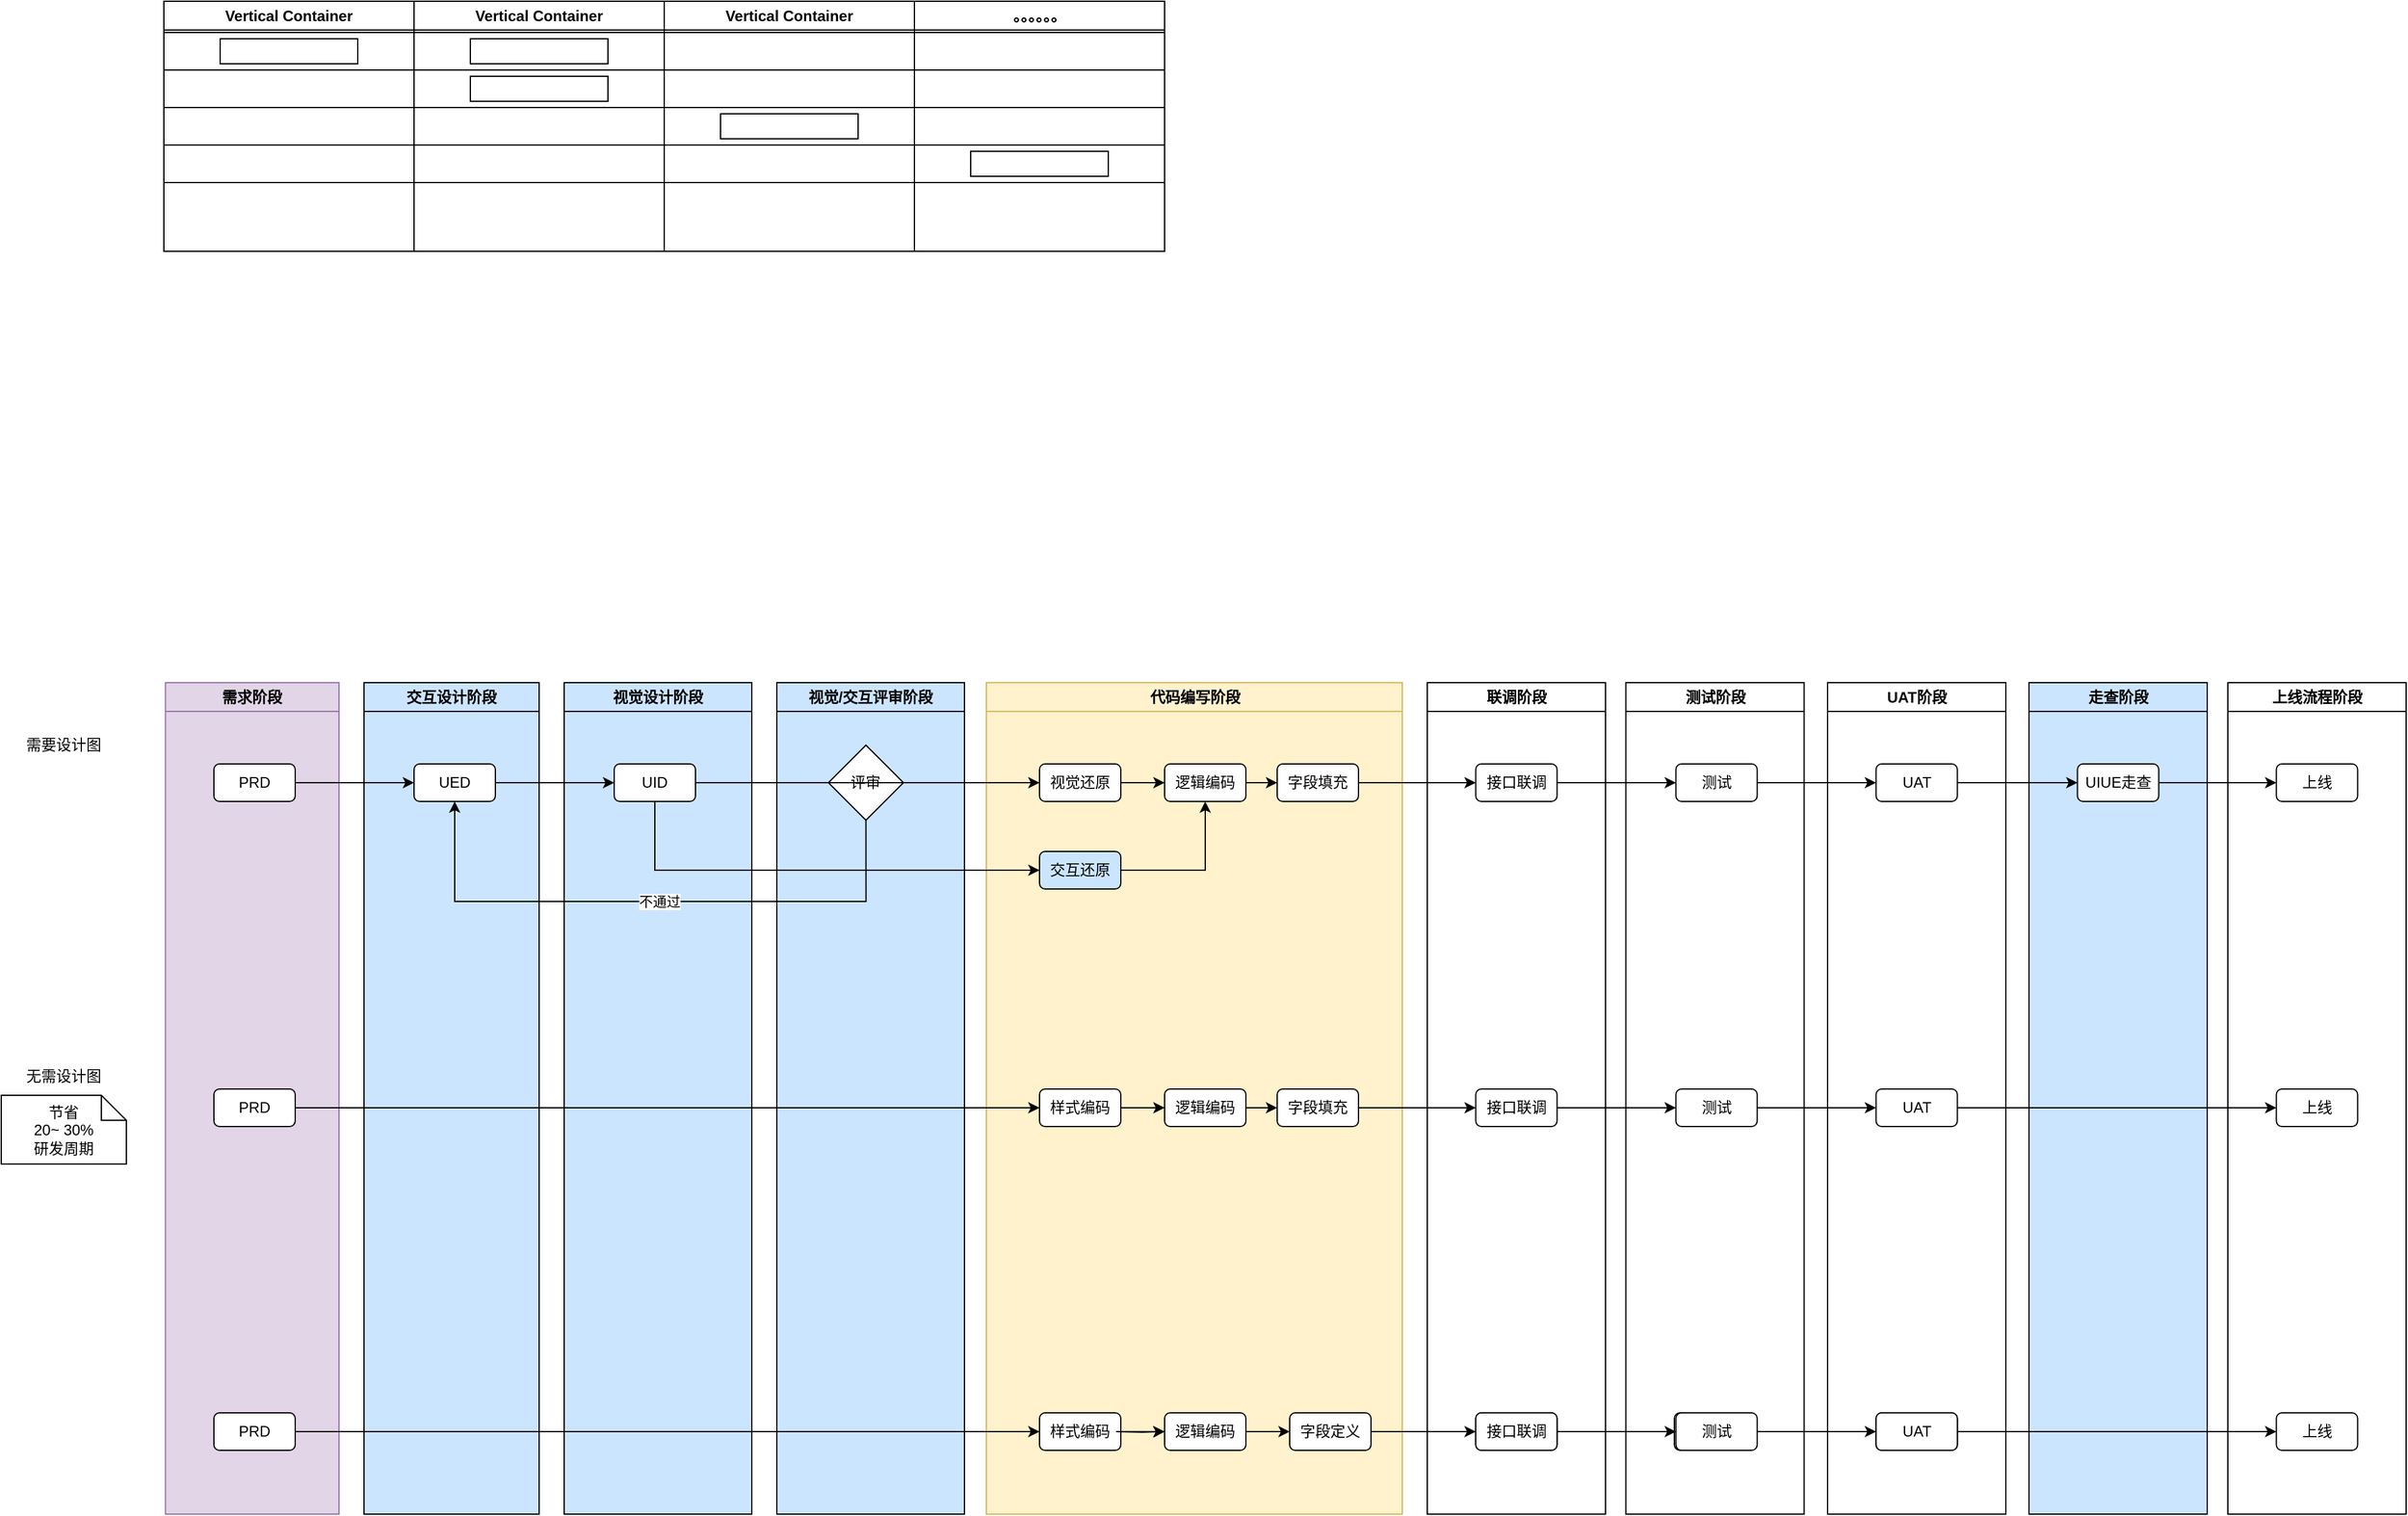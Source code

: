 <mxfile version="26.1.0">
  <diagram name="第 1 页" id="ajtBjw0Y2TWfrJRZztik">
    <mxGraphModel dx="2739" dy="1092" grid="1" gridSize="10" guides="1" tooltips="1" connect="1" arrows="1" fold="1" page="1" pageScale="1" pageWidth="827" pageHeight="1169" math="0" shadow="0">
      <root>
        <mxCell id="0" />
        <mxCell id="1" parent="0" />
        <mxCell id="ziaTT8W9rmz3EXv0RYZL-85" value="需求阶段" style="swimlane;whiteSpace=wrap;html=1;fillColor=#E1D5E7;strokeColor=#9673a6;swimlaneFillColor=#E1D5E7;" vertex="1" parent="1">
          <mxGeometry x="81.25" y="585" width="138.75" height="665" as="geometry" />
        </mxCell>
        <mxCell id="ziaTT8W9rmz3EXv0RYZL-52" value="PRD" style="rounded=1;whiteSpace=wrap;html=1;" vertex="1" parent="ziaTT8W9rmz3EXv0RYZL-85">
          <mxGeometry x="38.75" y="325" width="65" height="30" as="geometry" />
        </mxCell>
        <mxCell id="ziaTT8W9rmz3EXv0RYZL-19" value="交互设计阶段" style="swimlane;whiteSpace=wrap;html=1;swimlaneFillColor=#CCE5FF;fillColor=#CCE5FF;gradientColor=none;" vertex="1" parent="1">
          <mxGeometry x="240" y="585" width="140" height="665" as="geometry" />
        </mxCell>
        <mxCell id="ziaTT8W9rmz3EXv0RYZL-24" value="视觉设计阶段" style="swimlane;whiteSpace=wrap;html=1;swimlaneFillColor=#CCE5FF;fillColor=#CCE5FF;gradientColor=none;" vertex="1" parent="1">
          <mxGeometry x="400" y="585" width="150" height="665" as="geometry" />
        </mxCell>
        <mxCell id="ziaTT8W9rmz3EXv0RYZL-110" value="视觉/交互评审阶段" style="swimlane;whiteSpace=wrap;html=1;swimlaneFillColor=#CCE5FF;fillColor=#CCE5FF;gradientColor=none;" vertex="1" parent="1">
          <mxGeometry x="570" y="585" width="150" height="665" as="geometry" />
        </mxCell>
        <mxCell id="ziaTT8W9rmz3EXv0RYZL-113" value="评审" style="rhombus;whiteSpace=wrap;html=1;" vertex="1" parent="ziaTT8W9rmz3EXv0RYZL-110">
          <mxGeometry x="41.25" y="50" width="60" height="60" as="geometry" />
        </mxCell>
        <mxCell id="ziaTT8W9rmz3EXv0RYZL-74" value="代码编写阶段" style="swimlane;whiteSpace=wrap;html=1;fillColor=#fff2cc;strokeColor=#d6b656;swimlaneFillColor=#FFF2CC;" vertex="1" parent="1">
          <mxGeometry x="737.5" y="585" width="332.5" height="665" as="geometry" />
        </mxCell>
        <mxCell id="ziaTT8W9rmz3EXv0RYZL-130" style="edgeStyle=orthogonalEdgeStyle;rounded=0;orthogonalLoop=1;jettySize=auto;html=1;exitX=1;exitY=0.5;exitDx=0;exitDy=0;entryX=0;entryY=0.5;entryDx=0;entryDy=0;" edge="1" parent="ziaTT8W9rmz3EXv0RYZL-74" source="ziaTT8W9rmz3EXv0RYZL-4" target="ziaTT8W9rmz3EXv0RYZL-128">
          <mxGeometry relative="1" as="geometry" />
        </mxCell>
        <mxCell id="ziaTT8W9rmz3EXv0RYZL-4" value="视觉还原" style="rounded=1;whiteSpace=wrap;html=1;" vertex="1" parent="ziaTT8W9rmz3EXv0RYZL-74">
          <mxGeometry x="42.5" y="65" width="65" height="30" as="geometry" />
        </mxCell>
        <mxCell id="ziaTT8W9rmz3EXv0RYZL-129" style="edgeStyle=orthogonalEdgeStyle;rounded=0;orthogonalLoop=1;jettySize=auto;html=1;exitX=1;exitY=0.5;exitDx=0;exitDy=0;" edge="1" parent="ziaTT8W9rmz3EXv0RYZL-74" source="ziaTT8W9rmz3EXv0RYZL-5" target="ziaTT8W9rmz3EXv0RYZL-128">
          <mxGeometry relative="1" as="geometry" />
        </mxCell>
        <mxCell id="ziaTT8W9rmz3EXv0RYZL-5" value="交互还原" style="rounded=1;whiteSpace=wrap;html=1;fillColor=#CCE5FF;" vertex="1" parent="ziaTT8W9rmz3EXv0RYZL-74">
          <mxGeometry x="42.5" y="135" width="65" height="30" as="geometry" />
        </mxCell>
        <mxCell id="ziaTT8W9rmz3EXv0RYZL-197" style="edgeStyle=orthogonalEdgeStyle;rounded=0;orthogonalLoop=1;jettySize=auto;html=1;exitX=1;exitY=0.5;exitDx=0;exitDy=0;" edge="1" parent="ziaTT8W9rmz3EXv0RYZL-74" source="ziaTT8W9rmz3EXv0RYZL-128">
          <mxGeometry relative="1" as="geometry">
            <mxPoint x="232.5" y="79.762" as="targetPoint" />
          </mxGeometry>
        </mxCell>
        <mxCell id="ziaTT8W9rmz3EXv0RYZL-128" value="逻辑编码" style="rounded=1;whiteSpace=wrap;html=1;" vertex="1" parent="ziaTT8W9rmz3EXv0RYZL-74">
          <mxGeometry x="142.5" y="65" width="65" height="30" as="geometry" />
        </mxCell>
        <mxCell id="ziaTT8W9rmz3EXv0RYZL-188" value="字段填充" style="rounded=1;whiteSpace=wrap;html=1;" vertex="1" parent="ziaTT8W9rmz3EXv0RYZL-74">
          <mxGeometry x="232.5" y="325" width="65" height="30" as="geometry" />
        </mxCell>
        <mxCell id="ziaTT8W9rmz3EXv0RYZL-189" value="字段填充" style="rounded=1;whiteSpace=wrap;html=1;" vertex="1" parent="ziaTT8W9rmz3EXv0RYZL-74">
          <mxGeometry x="232.5" y="65" width="65" height="30" as="geometry" />
        </mxCell>
        <mxCell id="ziaTT8W9rmz3EXv0RYZL-192" style="edgeStyle=orthogonalEdgeStyle;rounded=0;orthogonalLoop=1;jettySize=auto;html=1;exitX=1;exitY=0.5;exitDx=0;exitDy=0;entryX=0;entryY=0.5;entryDx=0;entryDy=0;" edge="1" parent="ziaTT8W9rmz3EXv0RYZL-74" source="ziaTT8W9rmz3EXv0RYZL-111" target="ziaTT8W9rmz3EXv0RYZL-188">
          <mxGeometry relative="1" as="geometry" />
        </mxCell>
        <mxCell id="ziaTT8W9rmz3EXv0RYZL-111" value="逻辑编码" style="rounded=1;whiteSpace=wrap;html=1;" vertex="1" parent="ziaTT8W9rmz3EXv0RYZL-74">
          <mxGeometry x="142.5" y="325" width="65" height="30" as="geometry" />
        </mxCell>
        <mxCell id="ziaTT8W9rmz3EXv0RYZL-191" style="edgeStyle=orthogonalEdgeStyle;rounded=0;orthogonalLoop=1;jettySize=auto;html=1;exitX=1;exitY=0.5;exitDx=0;exitDy=0;" edge="1" parent="ziaTT8W9rmz3EXv0RYZL-74" source="ziaTT8W9rmz3EXv0RYZL-125">
          <mxGeometry relative="1" as="geometry">
            <mxPoint x="142.5" y="339.762" as="targetPoint" />
          </mxGeometry>
        </mxCell>
        <mxCell id="ziaTT8W9rmz3EXv0RYZL-125" value="样式编码" style="rounded=1;whiteSpace=wrap;html=1;" vertex="1" parent="ziaTT8W9rmz3EXv0RYZL-74">
          <mxGeometry x="42.5" y="325" width="65" height="30" as="geometry" />
        </mxCell>
        <mxCell id="ziaTT8W9rmz3EXv0RYZL-78" value="联调阶段" style="swimlane;whiteSpace=wrap;html=1;" vertex="1" parent="1">
          <mxGeometry x="1090" y="585" width="142.5" height="665" as="geometry" />
        </mxCell>
        <mxCell id="ziaTT8W9rmz3EXv0RYZL-63" value="接口联调" style="rounded=1;whiteSpace=wrap;html=1;" vertex="1" parent="ziaTT8W9rmz3EXv0RYZL-78">
          <mxGeometry x="38.75" y="325" width="65" height="30" as="geometry" />
        </mxCell>
        <mxCell id="ziaTT8W9rmz3EXv0RYZL-80" value="测试阶段" style="swimlane;whiteSpace=wrap;html=1;" vertex="1" parent="1">
          <mxGeometry x="1248.75" y="585" width="142.5" height="665" as="geometry" />
        </mxCell>
        <mxCell id="ziaTT8W9rmz3EXv0RYZL-65" value="测试" style="rounded=1;whiteSpace=wrap;html=1;" vertex="1" parent="ziaTT8W9rmz3EXv0RYZL-80">
          <mxGeometry x="40" y="325" width="65" height="30" as="geometry" />
        </mxCell>
        <mxCell id="ziaTT8W9rmz3EXv0RYZL-82" value="UAT阶段" style="swimlane;whiteSpace=wrap;html=1;" vertex="1" parent="1">
          <mxGeometry x="1410" y="585" width="142.5" height="665" as="geometry" />
        </mxCell>
        <mxCell id="ziaTT8W9rmz3EXv0RYZL-67" value="UAT" style="rounded=1;whiteSpace=wrap;html=1;" vertex="1" parent="ziaTT8W9rmz3EXv0RYZL-82">
          <mxGeometry x="38.75" y="325" width="65" height="30" as="geometry" />
        </mxCell>
        <mxCell id="ziaTT8W9rmz3EXv0RYZL-27" value="走查阶段" style="swimlane;whiteSpace=wrap;html=1;swimlaneFillColor=#CCE5FF;fillColor=#CCE5FF;gradientColor=none;" vertex="1" parent="1">
          <mxGeometry x="1571" y="585" width="142.5" height="665" as="geometry" />
        </mxCell>
        <mxCell id="ziaTT8W9rmz3EXv0RYZL-84" value="上线流程阶段" style="swimlane;whiteSpace=wrap;html=1;" vertex="1" parent="1">
          <mxGeometry x="1730" y="585" width="142.5" height="665" as="geometry" />
        </mxCell>
        <mxCell id="ziaTT8W9rmz3EXv0RYZL-72" value="上线" style="rounded=1;whiteSpace=wrap;html=1;" vertex="1" parent="ziaTT8W9rmz3EXv0RYZL-84">
          <mxGeometry x="38.75" y="325" width="65" height="30" as="geometry" />
        </mxCell>
        <mxCell id="MzRyn0qnfD5LSnEBf2ia-15" style="edgeStyle=orthogonalEdgeStyle;rounded=0;orthogonalLoop=1;jettySize=auto;html=1;entryX=0;entryY=0.5;entryDx=0;entryDy=0;" parent="1" source="MzRyn0qnfD5LSnEBf2ia-10" target="MzRyn0qnfD5LSnEBf2ia-12" edge="1">
          <mxGeometry relative="1" as="geometry" />
        </mxCell>
        <mxCell id="MzRyn0qnfD5LSnEBf2ia-6" value="" style="rounded=0;whiteSpace=wrap;html=1;" parent="1" vertex="1">
          <mxGeometry x="80" y="95" width="800" height="30" as="geometry" />
        </mxCell>
        <mxCell id="MzRyn0qnfD5LSnEBf2ia-5" value="" style="rounded=0;whiteSpace=wrap;html=1;" parent="1" vertex="1">
          <mxGeometry x="80" y="65" width="800" height="30" as="geometry" />
        </mxCell>
        <mxCell id="MzRyn0qnfD5LSnEBf2ia-23" value="" style="rounded=0;whiteSpace=wrap;html=1;" parent="1" vertex="1">
          <mxGeometry x="80" y="125" width="800" height="30" as="geometry" />
        </mxCell>
        <mxCell id="MzRyn0qnfD5LSnEBf2ia-24" value="" style="rounded=0;whiteSpace=wrap;html=1;" parent="1" vertex="1">
          <mxGeometry x="80" y="155" width="800" height="30" as="geometry" />
        </mxCell>
        <mxCell id="MzRyn0qnfD5LSnEBf2ia-4" value="Vertical Container" style="swimlane;whiteSpace=wrap;html=1;" parent="1" vertex="1">
          <mxGeometry x="480" y="40" width="200" height="200" as="geometry" />
        </mxCell>
        <mxCell id="MzRyn0qnfD5LSnEBf2ia-25" value="" style="rounded=0;whiteSpace=wrap;html=1;" parent="MzRyn0qnfD5LSnEBf2ia-4" vertex="1">
          <mxGeometry x="45" y="90" width="110" height="20" as="geometry" />
        </mxCell>
        <mxCell id="MzRyn0qnfD5LSnEBf2ia-22" value="。。。。。。" style="swimlane;whiteSpace=wrap;html=1;" parent="1" vertex="1">
          <mxGeometry x="680" y="40" width="200" height="200" as="geometry" />
        </mxCell>
        <mxCell id="MzRyn0qnfD5LSnEBf2ia-2" value="Vertical Container" style="swimlane;whiteSpace=wrap;html=1;" parent="1" vertex="1">
          <mxGeometry x="80" y="40" width="200" height="200" as="geometry" />
        </mxCell>
        <mxCell id="MzRyn0qnfD5LSnEBf2ia-10" value="" style="rounded=0;whiteSpace=wrap;html=1;" parent="MzRyn0qnfD5LSnEBf2ia-2" vertex="1">
          <mxGeometry x="45" y="30" width="110" height="20" as="geometry" />
        </mxCell>
        <mxCell id="MzRyn0qnfD5LSnEBf2ia-3" value="Vertical Container" style="swimlane;whiteSpace=wrap;html=1;" parent="1" vertex="1">
          <mxGeometry x="280" y="40" width="200" height="200" as="geometry" />
        </mxCell>
        <mxCell id="MzRyn0qnfD5LSnEBf2ia-11" value="" style="rounded=0;whiteSpace=wrap;html=1;" parent="MzRyn0qnfD5LSnEBf2ia-3" vertex="1">
          <mxGeometry x="45" y="30" width="110" height="20" as="geometry" />
        </mxCell>
        <mxCell id="MzRyn0qnfD5LSnEBf2ia-12" value="" style="rounded=0;whiteSpace=wrap;html=1;" parent="MzRyn0qnfD5LSnEBf2ia-3" vertex="1">
          <mxGeometry x="45" y="60" width="110" height="20" as="geometry" />
        </mxCell>
        <mxCell id="MzRyn0qnfD5LSnEBf2ia-26" value="" style="rounded=0;whiteSpace=wrap;html=1;" parent="1" vertex="1">
          <mxGeometry x="725" y="160" width="110" height="20" as="geometry" />
        </mxCell>
        <mxCell id="ziaTT8W9rmz3EXv0RYZL-10" value="" style="edgeStyle=orthogonalEdgeStyle;rounded=0;orthogonalLoop=1;jettySize=auto;html=1;" edge="1" parent="1" source="ziaTT8W9rmz3EXv0RYZL-1" target="ziaTT8W9rmz3EXv0RYZL-2">
          <mxGeometry relative="1" as="geometry" />
        </mxCell>
        <mxCell id="ziaTT8W9rmz3EXv0RYZL-1" value="PRD" style="rounded=1;whiteSpace=wrap;html=1;" vertex="1" parent="1">
          <mxGeometry x="120" y="650" width="65" height="30" as="geometry" />
        </mxCell>
        <mxCell id="ziaTT8W9rmz3EXv0RYZL-11" value="" style="edgeStyle=orthogonalEdgeStyle;rounded=0;orthogonalLoop=1;jettySize=auto;html=1;" edge="1" parent="1" source="ziaTT8W9rmz3EXv0RYZL-2" target="ziaTT8W9rmz3EXv0RYZL-3">
          <mxGeometry relative="1" as="geometry" />
        </mxCell>
        <mxCell id="ziaTT8W9rmz3EXv0RYZL-2" value="UED" style="rounded=1;whiteSpace=wrap;html=1;" vertex="1" parent="1">
          <mxGeometry x="280" y="650" width="65" height="30" as="geometry" />
        </mxCell>
        <mxCell id="ziaTT8W9rmz3EXv0RYZL-12" value="" style="edgeStyle=orthogonalEdgeStyle;rounded=0;orthogonalLoop=1;jettySize=auto;html=1;" edge="1" parent="1" source="ziaTT8W9rmz3EXv0RYZL-3" target="ziaTT8W9rmz3EXv0RYZL-4">
          <mxGeometry relative="1" as="geometry" />
        </mxCell>
        <mxCell id="ziaTT8W9rmz3EXv0RYZL-17" style="edgeStyle=orthogonalEdgeStyle;rounded=0;orthogonalLoop=1;jettySize=auto;html=1;entryX=0;entryY=0.5;entryDx=0;entryDy=0;" edge="1" parent="1" source="ziaTT8W9rmz3EXv0RYZL-3" target="ziaTT8W9rmz3EXv0RYZL-5">
          <mxGeometry relative="1" as="geometry">
            <mxPoint x="480" y="740" as="targetPoint" />
            <Array as="points">
              <mxPoint x="473" y="735" />
            </Array>
          </mxGeometry>
        </mxCell>
        <mxCell id="ziaTT8W9rmz3EXv0RYZL-3" value="UID" style="rounded=1;whiteSpace=wrap;html=1;" vertex="1" parent="1">
          <mxGeometry x="440" y="650" width="65" height="30" as="geometry" />
        </mxCell>
        <mxCell id="ziaTT8W9rmz3EXv0RYZL-14" value="" style="edgeStyle=orthogonalEdgeStyle;rounded=0;orthogonalLoop=1;jettySize=auto;html=1;" edge="1" parent="1" source="ziaTT8W9rmz3EXv0RYZL-6" target="ziaTT8W9rmz3EXv0RYZL-7">
          <mxGeometry relative="1" as="geometry" />
        </mxCell>
        <mxCell id="ziaTT8W9rmz3EXv0RYZL-6" value="接口联调" style="rounded=1;whiteSpace=wrap;html=1;" vertex="1" parent="1">
          <mxGeometry x="1128.75" y="650" width="65" height="30" as="geometry" />
        </mxCell>
        <mxCell id="ziaTT8W9rmz3EXv0RYZL-15" value="" style="edgeStyle=orthogonalEdgeStyle;rounded=0;orthogonalLoop=1;jettySize=auto;html=1;" edge="1" parent="1" source="ziaTT8W9rmz3EXv0RYZL-7" target="ziaTT8W9rmz3EXv0RYZL-8">
          <mxGeometry relative="1" as="geometry" />
        </mxCell>
        <mxCell id="ziaTT8W9rmz3EXv0RYZL-7" value="测试" style="rounded=1;whiteSpace=wrap;html=1;" vertex="1" parent="1">
          <mxGeometry x="1288.75" y="650" width="65" height="30" as="geometry" />
        </mxCell>
        <mxCell id="ziaTT8W9rmz3EXv0RYZL-16" value="" style="edgeStyle=orthogonalEdgeStyle;rounded=0;orthogonalLoop=1;jettySize=auto;html=1;" edge="1" parent="1" source="ziaTT8W9rmz3EXv0RYZL-8" target="ziaTT8W9rmz3EXv0RYZL-9">
          <mxGeometry relative="1" as="geometry" />
        </mxCell>
        <mxCell id="ziaTT8W9rmz3EXv0RYZL-8" value="UAT" style="rounded=1;whiteSpace=wrap;html=1;" vertex="1" parent="1">
          <mxGeometry x="1448.75" y="650" width="65" height="30" as="geometry" />
        </mxCell>
        <mxCell id="ziaTT8W9rmz3EXv0RYZL-26" style="edgeStyle=orthogonalEdgeStyle;rounded=0;orthogonalLoop=1;jettySize=auto;html=1;exitX=1;exitY=0.5;exitDx=0;exitDy=0;entryX=0;entryY=0.5;entryDx=0;entryDy=0;" edge="1" parent="1" source="ziaTT8W9rmz3EXv0RYZL-9" target="ziaTT8W9rmz3EXv0RYZL-25">
          <mxGeometry relative="1" as="geometry" />
        </mxCell>
        <mxCell id="ziaTT8W9rmz3EXv0RYZL-9" value="UIUE走查" style="rounded=1;whiteSpace=wrap;html=1;" vertex="1" parent="1">
          <mxGeometry x="1609.75" y="650" width="65" height="30" as="geometry" />
        </mxCell>
        <mxCell id="ziaTT8W9rmz3EXv0RYZL-25" value="上线" style="rounded=1;whiteSpace=wrap;html=1;" vertex="1" parent="1">
          <mxGeometry x="1768.75" y="650" width="65" height="30" as="geometry" />
        </mxCell>
        <mxCell id="ziaTT8W9rmz3EXv0RYZL-62" value="" style="edgeStyle=orthogonalEdgeStyle;rounded=0;orthogonalLoop=1;jettySize=auto;html=1;" edge="1" parent="1" source="ziaTT8W9rmz3EXv0RYZL-63" target="ziaTT8W9rmz3EXv0RYZL-65">
          <mxGeometry relative="1" as="geometry" />
        </mxCell>
        <mxCell id="ziaTT8W9rmz3EXv0RYZL-64" value="" style="edgeStyle=orthogonalEdgeStyle;rounded=0;orthogonalLoop=1;jettySize=auto;html=1;" edge="1" parent="1" source="ziaTT8W9rmz3EXv0RYZL-65" target="ziaTT8W9rmz3EXv0RYZL-67">
          <mxGeometry relative="1" as="geometry" />
        </mxCell>
        <UserObject label="需要设计图" placeholders="1" name="Variable" id="ziaTT8W9rmz3EXv0RYZL-103">
          <mxCell style="text;html=1;strokeColor=none;fillColor=none;align=center;verticalAlign=middle;whiteSpace=wrap;overflow=hidden;" vertex="1" parent="1">
            <mxGeometry x="-40" y="625" width="80" height="20" as="geometry" />
          </mxCell>
        </UserObject>
        <UserObject label="无需设计图" placeholders="1" name="Variable" id="ziaTT8W9rmz3EXv0RYZL-104">
          <mxCell style="text;html=1;strokeColor=none;fillColor=none;align=center;verticalAlign=middle;whiteSpace=wrap;overflow=hidden;" vertex="1" parent="1">
            <mxGeometry x="-40" y="890" width="80" height="20" as="geometry" />
          </mxCell>
        </UserObject>
        <mxCell id="ziaTT8W9rmz3EXv0RYZL-107" value="&lt;div&gt;节省&lt;/div&gt;20~ 30%&lt;div&gt;研发周期&lt;/div&gt;" style="shape=note;size=20;whiteSpace=wrap;html=1;" vertex="1" parent="1">
          <mxGeometry x="-50" y="915" width="100" height="55" as="geometry" />
        </mxCell>
        <mxCell id="ziaTT8W9rmz3EXv0RYZL-123" style="edgeStyle=orthogonalEdgeStyle;rounded=0;orthogonalLoop=1;jettySize=auto;html=1;exitX=0.5;exitY=1;exitDx=0;exitDy=0;entryX=0.5;entryY=1;entryDx=0;entryDy=0;" edge="1" parent="1" source="ziaTT8W9rmz3EXv0RYZL-113" target="ziaTT8W9rmz3EXv0RYZL-2">
          <mxGeometry relative="1" as="geometry">
            <Array as="points">
              <mxPoint x="641" y="760" />
              <mxPoint x="313" y="760" />
            </Array>
          </mxGeometry>
        </mxCell>
        <mxCell id="ziaTT8W9rmz3EXv0RYZL-124" value="不通过" style="edgeLabel;html=1;align=center;verticalAlign=middle;resizable=0;points=[];" vertex="1" connectable="0" parent="ziaTT8W9rmz3EXv0RYZL-123">
          <mxGeometry x="-0.028" relative="1" as="geometry">
            <mxPoint as="offset" />
          </mxGeometry>
        </mxCell>
        <mxCell id="ziaTT8W9rmz3EXv0RYZL-126" value="" style="edgeStyle=orthogonalEdgeStyle;rounded=0;orthogonalLoop=1;jettySize=auto;html=1;exitX=1;exitY=0.5;exitDx=0;exitDy=0;entryX=0;entryY=0.5;entryDx=0;entryDy=0;" edge="1" parent="1" source="ziaTT8W9rmz3EXv0RYZL-52" target="ziaTT8W9rmz3EXv0RYZL-125">
          <mxGeometry relative="1" as="geometry">
            <mxPoint x="185" y="930" as="sourcePoint" />
            <mxPoint x="940" y="930" as="targetPoint" />
          </mxGeometry>
        </mxCell>
        <mxCell id="ziaTT8W9rmz3EXv0RYZL-168" value="接口联调" style="rounded=1;whiteSpace=wrap;html=1;" vertex="1" parent="1">
          <mxGeometry x="1128.75" y="1169" width="65" height="30" as="geometry" />
        </mxCell>
        <mxCell id="ziaTT8W9rmz3EXv0RYZL-169" value="测试" style="rounded=1;whiteSpace=wrap;html=1;" vertex="1" parent="1">
          <mxGeometry x="1287.5" y="1169" width="65" height="30" as="geometry" />
        </mxCell>
        <mxCell id="ziaTT8W9rmz3EXv0RYZL-170" value="UAT" style="rounded=1;whiteSpace=wrap;html=1;" vertex="1" parent="1">
          <mxGeometry x="1448.75" y="1169" width="65" height="30" as="geometry" />
        </mxCell>
        <mxCell id="ziaTT8W9rmz3EXv0RYZL-171" value="PRD" style="rounded=1;whiteSpace=wrap;html=1;" vertex="1" parent="1">
          <mxGeometry x="120" y="1169" width="65" height="30" as="geometry" />
        </mxCell>
        <mxCell id="ziaTT8W9rmz3EXv0RYZL-172" value="" style="edgeStyle=orthogonalEdgeStyle;rounded=0;orthogonalLoop=1;jettySize=auto;html=1;" edge="1" parent="1" source="ziaTT8W9rmz3EXv0RYZL-173" target="ziaTT8W9rmz3EXv0RYZL-175">
          <mxGeometry relative="1" as="geometry" />
        </mxCell>
        <mxCell id="ziaTT8W9rmz3EXv0RYZL-173" value="接口联调" style="rounded=1;whiteSpace=wrap;html=1;" vertex="1" parent="1">
          <mxGeometry x="1128.75" y="1169" width="65" height="30" as="geometry" />
        </mxCell>
        <mxCell id="ziaTT8W9rmz3EXv0RYZL-174" value="" style="edgeStyle=orthogonalEdgeStyle;rounded=0;orthogonalLoop=1;jettySize=auto;html=1;" edge="1" parent="1" source="ziaTT8W9rmz3EXv0RYZL-175" target="ziaTT8W9rmz3EXv0RYZL-176">
          <mxGeometry relative="1" as="geometry" />
        </mxCell>
        <mxCell id="ziaTT8W9rmz3EXv0RYZL-175" value="测试" style="rounded=1;whiteSpace=wrap;html=1;" vertex="1" parent="1">
          <mxGeometry x="1288.75" y="1169" width="65" height="30" as="geometry" />
        </mxCell>
        <mxCell id="ziaTT8W9rmz3EXv0RYZL-176" value="UAT" style="rounded=1;whiteSpace=wrap;html=1;" vertex="1" parent="1">
          <mxGeometry x="1448.75" y="1169" width="65" height="30" as="geometry" />
        </mxCell>
        <mxCell id="ziaTT8W9rmz3EXv0RYZL-177" value="上线" style="rounded=1;whiteSpace=wrap;html=1;" vertex="1" parent="1">
          <mxGeometry x="1768.75" y="1169" width="65" height="30" as="geometry" />
        </mxCell>
        <mxCell id="ziaTT8W9rmz3EXv0RYZL-178" style="edgeStyle=orthogonalEdgeStyle;rounded=0;orthogonalLoop=1;jettySize=auto;html=1;exitX=1;exitY=0.5;exitDx=0;exitDy=0;" edge="1" parent="1" source="ziaTT8W9rmz3EXv0RYZL-185" target="ziaTT8W9rmz3EXv0RYZL-173">
          <mxGeometry relative="1" as="geometry">
            <mxPoint x="841.25" y="1184" as="sourcePoint" />
          </mxGeometry>
        </mxCell>
        <mxCell id="ziaTT8W9rmz3EXv0RYZL-179" style="edgeStyle=orthogonalEdgeStyle;rounded=0;orthogonalLoop=1;jettySize=auto;html=1;exitX=1;exitY=0.5;exitDx=0;exitDy=0;" edge="1" parent="1" source="ziaTT8W9rmz3EXv0RYZL-170" target="ziaTT8W9rmz3EXv0RYZL-177">
          <mxGeometry relative="1" as="geometry" />
        </mxCell>
        <mxCell id="ziaTT8W9rmz3EXv0RYZL-180" value="" style="edgeStyle=orthogonalEdgeStyle;rounded=0;orthogonalLoop=1;jettySize=auto;html=1;exitX=1;exitY=0.5;exitDx=0;exitDy=0;entryX=0;entryY=0.5;entryDx=0;entryDy=0;" edge="1" parent="1" source="ziaTT8W9rmz3EXv0RYZL-182" target="ziaTT8W9rmz3EXv0RYZL-184">
          <mxGeometry relative="1" as="geometry">
            <mxPoint x="185" y="1184" as="sourcePoint" />
            <mxPoint x="1109" y="1184" as="targetPoint" />
          </mxGeometry>
        </mxCell>
        <mxCell id="ziaTT8W9rmz3EXv0RYZL-181" value="" style="edgeStyle=orthogonalEdgeStyle;rounded=0;orthogonalLoop=1;jettySize=auto;html=1;exitX=1;exitY=0.5;exitDx=0;exitDy=0;entryX=0;entryY=0.5;entryDx=0;entryDy=0;" edge="1" parent="1" source="ziaTT8W9rmz3EXv0RYZL-171" target="ziaTT8W9rmz3EXv0RYZL-182">
          <mxGeometry relative="1" as="geometry">
            <mxPoint x="185" y="1184" as="sourcePoint" />
            <mxPoint x="940" y="1184" as="targetPoint" />
          </mxGeometry>
        </mxCell>
        <mxCell id="ziaTT8W9rmz3EXv0RYZL-182" value="样式编码" style="rounded=1;whiteSpace=wrap;html=1;" vertex="1" parent="1">
          <mxGeometry x="780" y="1169" width="65" height="30" as="geometry" />
        </mxCell>
        <mxCell id="ziaTT8W9rmz3EXv0RYZL-183" value="" style="edgeStyle=orthogonalEdgeStyle;rounded=0;orthogonalLoop=1;jettySize=auto;html=1;exitX=1;exitY=0.5;exitDx=0;exitDy=0;" edge="1" parent="1" target="ziaTT8W9rmz3EXv0RYZL-184">
          <mxGeometry relative="1" as="geometry">
            <mxPoint x="841.25" y="1184" as="sourcePoint" />
            <mxPoint x="1269" y="1184" as="targetPoint" />
          </mxGeometry>
        </mxCell>
        <mxCell id="ziaTT8W9rmz3EXv0RYZL-184" value="逻辑编码" style="rounded=1;whiteSpace=wrap;html=1;" vertex="1" parent="1">
          <mxGeometry x="880" y="1169" width="65" height="30" as="geometry" />
        </mxCell>
        <mxCell id="ziaTT8W9rmz3EXv0RYZL-186" value="" style="edgeStyle=orthogonalEdgeStyle;rounded=0;orthogonalLoop=1;jettySize=auto;html=1;exitX=1;exitY=0.5;exitDx=0;exitDy=0;" edge="1" parent="1" source="ziaTT8W9rmz3EXv0RYZL-184" target="ziaTT8W9rmz3EXv0RYZL-185">
          <mxGeometry relative="1" as="geometry">
            <mxPoint x="945" y="1184" as="sourcePoint" />
            <mxPoint x="1209" y="1184" as="targetPoint" />
          </mxGeometry>
        </mxCell>
        <mxCell id="ziaTT8W9rmz3EXv0RYZL-185" value="字段定义" style="rounded=1;whiteSpace=wrap;html=1;" vertex="1" parent="1">
          <mxGeometry x="980" y="1169" width="65" height="30" as="geometry" />
        </mxCell>
        <mxCell id="ziaTT8W9rmz3EXv0RYZL-194" style="edgeStyle=orthogonalEdgeStyle;rounded=0;orthogonalLoop=1;jettySize=auto;html=1;exitX=1;exitY=0.5;exitDx=0;exitDy=0;entryX=0;entryY=0.5;entryDx=0;entryDy=0;" edge="1" parent="1" source="ziaTT8W9rmz3EXv0RYZL-67" target="ziaTT8W9rmz3EXv0RYZL-72">
          <mxGeometry relative="1" as="geometry" />
        </mxCell>
        <mxCell id="ziaTT8W9rmz3EXv0RYZL-195" style="edgeStyle=orthogonalEdgeStyle;rounded=0;orthogonalLoop=1;jettySize=auto;html=1;exitX=1;exitY=0.5;exitDx=0;exitDy=0;entryX=0;entryY=0.5;entryDx=0;entryDy=0;" edge="1" parent="1" source="ziaTT8W9rmz3EXv0RYZL-189" target="ziaTT8W9rmz3EXv0RYZL-6">
          <mxGeometry relative="1" as="geometry" />
        </mxCell>
        <mxCell id="ziaTT8W9rmz3EXv0RYZL-196" style="edgeStyle=orthogonalEdgeStyle;rounded=0;orthogonalLoop=1;jettySize=auto;html=1;exitX=1;exitY=0.5;exitDx=0;exitDy=0;entryX=0;entryY=0.5;entryDx=0;entryDy=0;" edge="1" parent="1" source="ziaTT8W9rmz3EXv0RYZL-188" target="ziaTT8W9rmz3EXv0RYZL-63">
          <mxGeometry relative="1" as="geometry" />
        </mxCell>
      </root>
    </mxGraphModel>
  </diagram>
</mxfile>
